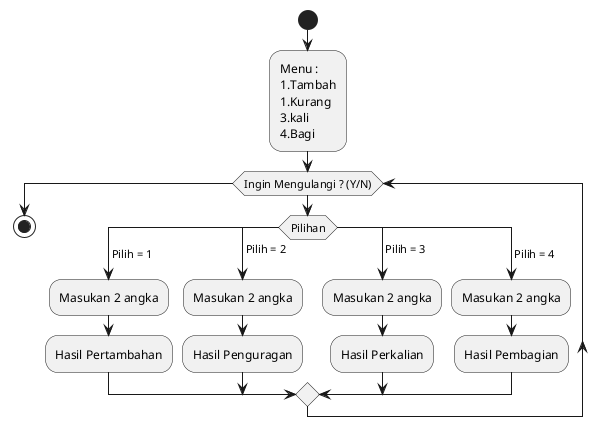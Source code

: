 @startuml studikasus

start
:Menu :
1.Tambah
1.Kurang
3.kali
4.Bagi;
while (Ingin Mengulangi ? (Y/N))
  switch (Pilihan)
    case ( Pilih = 1 )
      :Masukan 2 angka;
      :Hasil Pertambahan;
    case ( Pilih = 2 ) 
      :Masukan 2 angka;
      :Hasil Penguragan;
    case ( Pilih = 3 )
      :Masukan 2 angka;
      :Hasil Perkalian;
    case ( Pilih = 4 )
      :Masukan 2 angka;
      :Hasil Pembagian;
  endswitch
endwhile

stop
@enduml